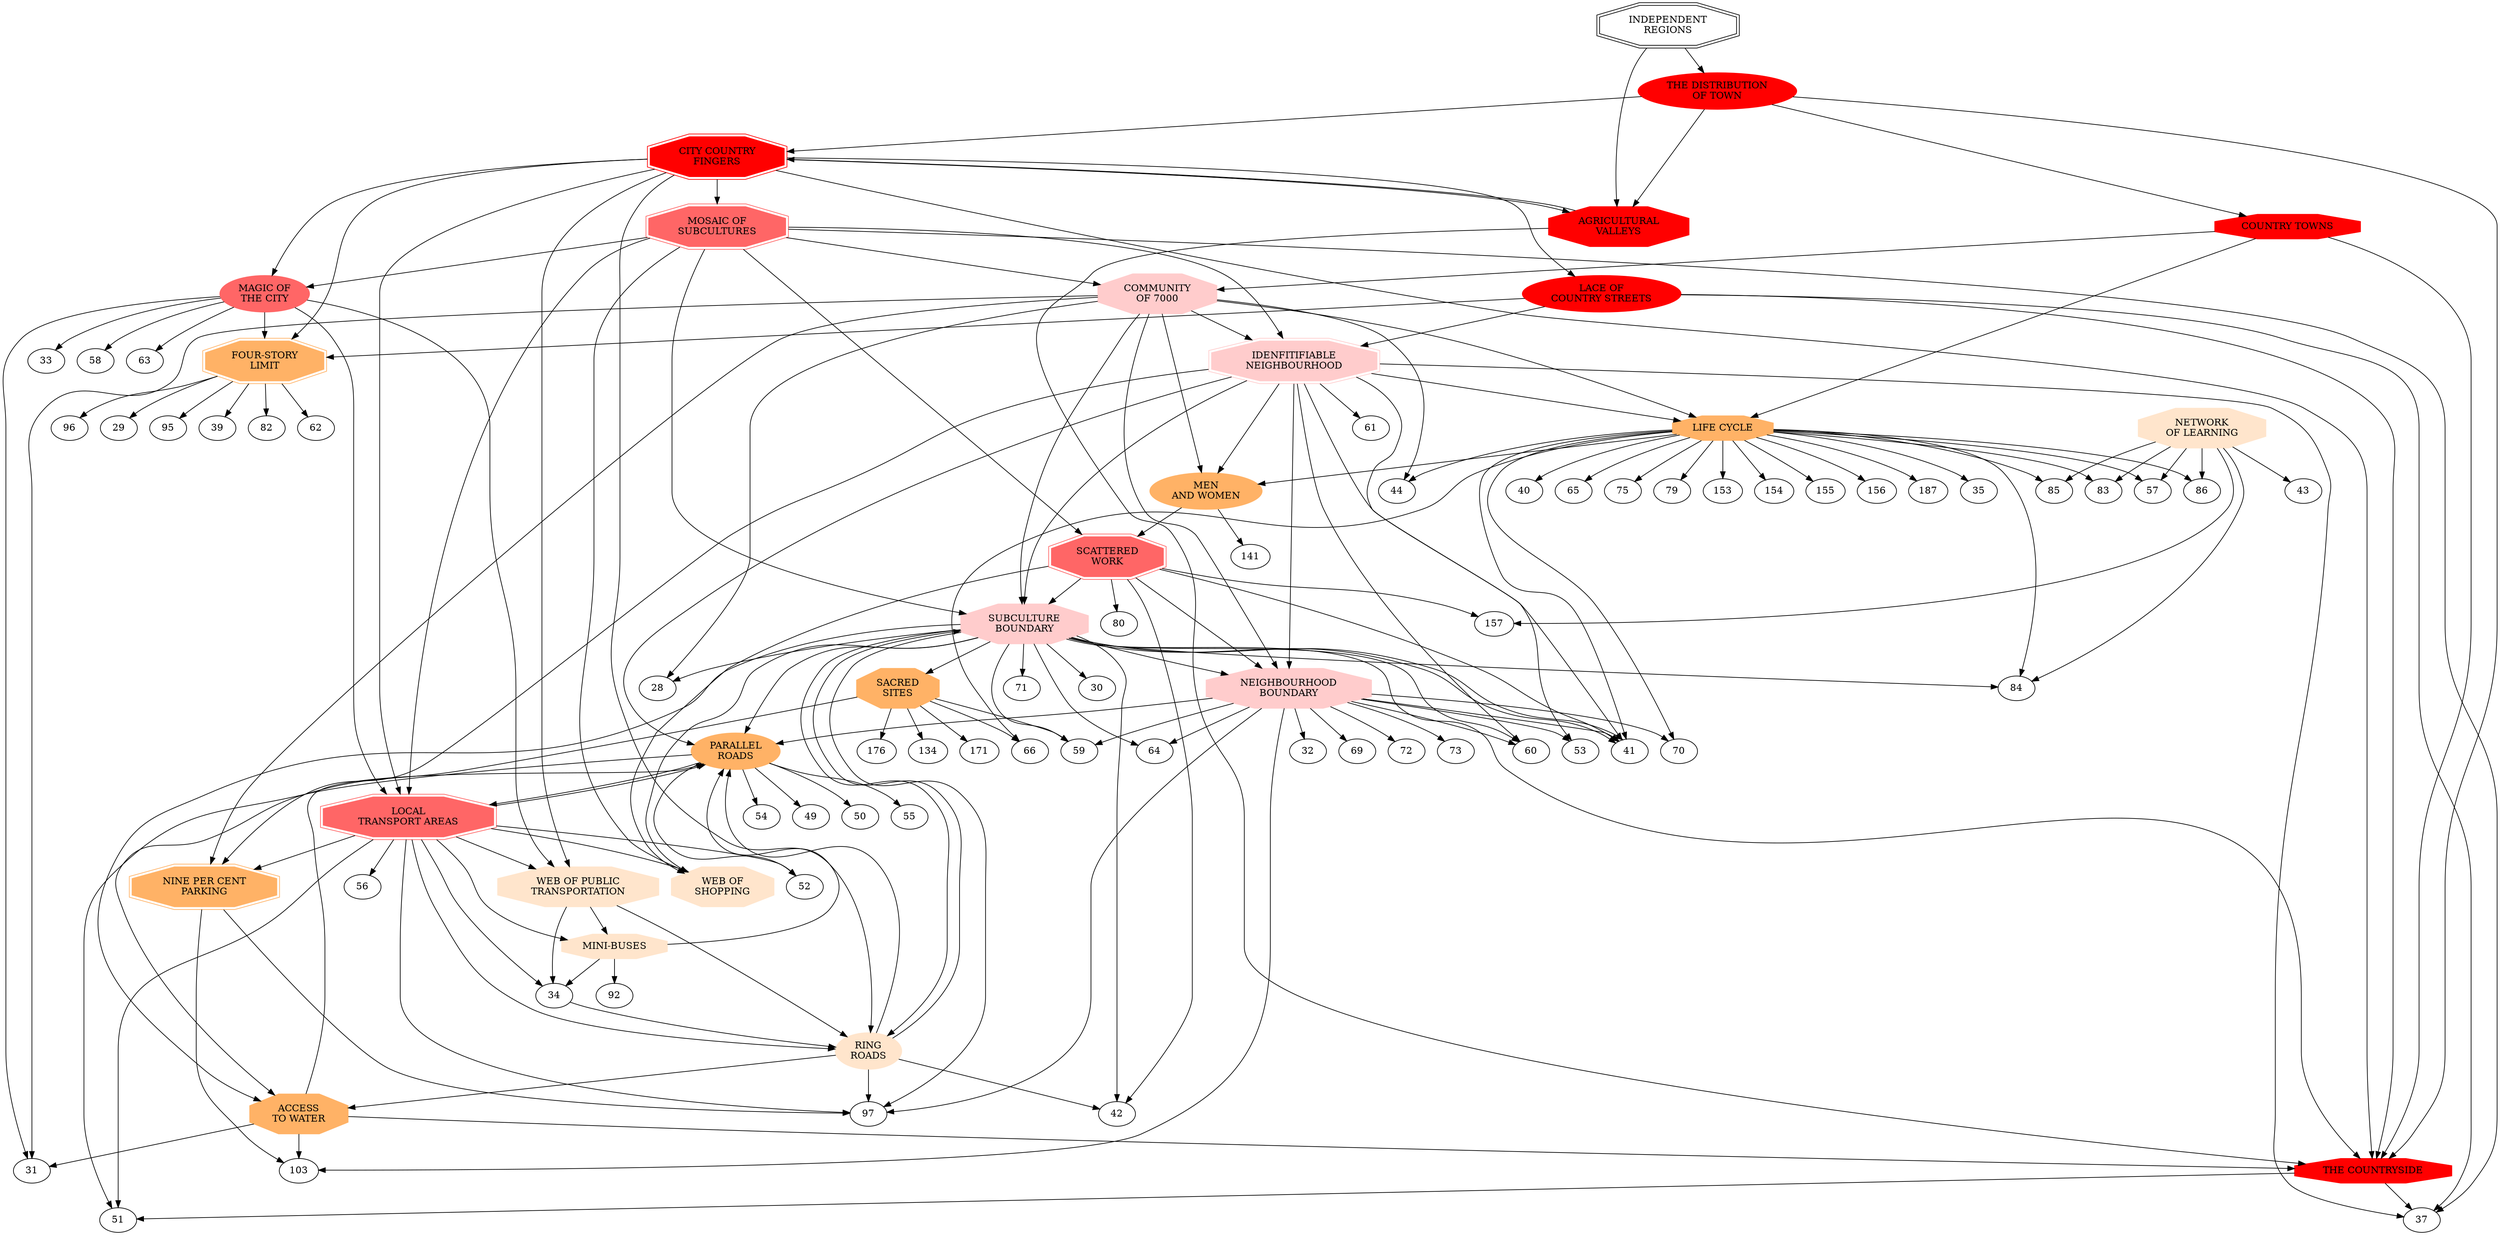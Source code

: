 digraph "A Pattern Language" {
  1   [ label=<INDEPENDENT<br/>REGIONS>,
        shape=doubleoctagon
      ]
  2   [ label=<THE DISTRIBUTION<br/>OF TOWN>,
        style=filled,
        color="#FF0000"
      ]
  3   [ label=<CITY COUNTRY<br/>FINGERS>,
        shape=doubleoctagon,
        style=filled,
        color="#FF0000"
      ]
  4   [ label=<AGRICULTURAL<br/>VALLEYS>,
        shape=octagon,
        style=filled,
        color="#FF0000"
      ]
  5   [ label=<LACE OF<br/>COUNTRY STREETS>,
        style=filled,
        color="#FF0000"
      ]
  6   [ label=<COUNTRY TOWNS>,
        shape=octagon,
        style=filled,
        color="#FF0000"
      ]
  7   [ label=<THE COUNTRYSIDE>,
        shape=octagon,
        style=filled,
        color="#FF0000"
      ]
  8   [ label=<MOSAIC OF<br/>SUBCULTURES>,
        shape=doubleoctagon,
        style=filled,
        color="#FF6666"
      ]
  9   [ label=<SCATTERED<br/>WORK>,
        shape=doubleoctagon,
        style=filled,
        color="#FF6666"
      ]
  10  [ label=<MAGIC OF<br/>THE CITY>,
        style=filled,
        color="#FF6666"
      ]
  11  [ label=<LOCAL<br/>TRANSPORT AREAS>,
        shape=doubleoctagon,
        style=filled,
        color="#FF6666"
      ]
  12  [ label=<COMMUNITY<br/>OF 7000>,
        shape=octagon,
        style=filled,
        color="#FFCCCC"
      ]
  13  [ label=<SUBCULTURE<br/>BOUNDARY>,
        shape=octagon,
        style=filled,
        color="#FFCCCC"
      ]
  14  [ label=<IDENFITIFIABLE<br/>NEIGHBOURHOOD>,
        shape=doubleoctagon,
        style=filled,
        color="#FFCCCC"
      ]
  15  [ label=<NEIGHBOURHOOD<br/>BOUNDARY>,
        shape=octagon,
        style=filled,
        color="#FFCCCC"
      ]
  16  [ label=<WEB OF PUBLIC<br/>TRANSPORTATION>,
        shape=octagon,
        style=filled,
        color="#FFE5CC"
      ]
  17  [ label=<RING<br/>ROADS>,
        style=filled,
        color="#FFE5CC"
      ]
  18  [ label=<NETWORK<br/>OF LEARNING>,
        shape=octagon,
        style=filled,
        color="#FFE5CC"
      ]
  19  [ label=<WEB OF<br/>SHOPPING>,
        shape=octagon,
        style=filled,
        color="#FFE5CC"
      ]
  20  [ label=<MINI-BUSES>,
        shape=octagon,
        style=filled,
        color="#FFE5CC"
      ]
  21  [ label=<FOUR-STORY<br/>LIMIT>,
        shape=doubleoctagon,
        style=filled,
        color="#FFB266"
      ]
  22  [ label=<NINE PER CENT<br/>PARKING>,
        shape=doubleoctagon,
        style=filled,
        color="#FFB266"
      ]

  23  [ label=<PARALLEL<br/>ROADS>,
        style=filled,
        color="#FFB266"
      ]

  24  [ label=<SACRED<br/>SITES>,
        shape=octagon,
        style=filled,
        color="#FFB266"
      ]

  25  [ label=<ACCESS<br/>TO WATER>,
        shape=octagon,
        style=filled,
        color="#FFB266"
      ]

  26  [ label=<LIFE CYCLE>,
        shape=octagon,
        style=filled,
        color="#FFB266"
      ]

  27  [ label=<MEN<br/>AND WOMEN>,
        style=filled,
        color="#FFB266"
      ]



// Outgoing edges for pattern 1
  1 -> 2
// As input:
  1 -> 4

// Outgoing edges for pattern 2
  2 -> 4
  2 -> 6
  2 -> 3
// As input:
  2 -> 7


// Outgoing edges for pattern 3
  3 -> 4
  3 -> 8
  3 -> 16
  3 -> 17
// As input:
  3 -> 5
  3 -> 7
  3 -> 10
  3 -> 11
  3 -> 21

// Outgoing edges for pattern 4
  4 -> 3
  4 -> 7

// Outgoing edges for pattern 5
  5 -> 7
  5 -> 14
  5 -> 37
// As input:
  5 -> 21

// Outgoing edges for pattern 6
  6 -> 12
  6 -> 26
  6 -> 7

// Outgoing edges for pattern 7
  7 -> 37
  7 -> 51

// Outgoing edges for pattern 8
  8 -> 12
  8 -> 14
  8 -> 37
  8 -> 13
// As input:
  8 -> 9
  8 -> 10
  8 -> 11
  8 -> 19

// Outgoing edges for pattern 9
  9 -> 13
  9 -> 42
  9 -> 15
  9 -> 41
  9 -> 157
  9 -> 80
// As input:
  9 -> 19

// Outgoing edges for pattern 10
  10 -> 11
  10 -> 31
  10 -> 16
  10 -> 33
  10 -> 58
  10 -> 63
// As input:
  10 -> 21

// Outgoing edges for pattern 11
  11 -> 23
  11 -> 51
  11 -> 52
  11 -> 56
  11 -> 17
  11 -> 22
  11 -> 97
  11 -> 34
// As input:
  11 -> 16
  11 -> 19
  11 -> 20

// Outgoing edges for pattern 12
  12 -> 13
  12 -> 14
  12 -> 28
  12 -> 31
  12 -> 44
// As input:
  12 -> 15
  12 -> 22
  12 -> 26
  12 -> 27

// Outgoing edges for pattern 13
  13 -> 7
  13 -> 24
  13 -> 25
  13 -> 59
  13 -> 60
  13 -> 64
  13 -> 71
  13 -> 17
  13 -> 23
  13 -> 41
  13 -> 42
  13 -> 84
  13 -> 97
  13 -> 30
  13 -> 41
  13 -> 28
// As input:
  13 -> 15
  13 -> 19

// Outgoing edges for pattern 14
  14 -> 53
  14 -> 15
  14 -> 23
  14 -> 60
  14 -> 61
  14 -> 37
  14 -> 41
// As input:
  14 -> 13
  14 -> 22
  14 -> 26
  14 -> 27

// Outgoing edges for pattern 15
  15 -> 53
  15 -> 23
  15 -> 41
  15 -> 59
  15 -> 60
  15 -> 97
  15 -> 103
  15 -> 32
  15 -> 64
  15 -> 69
  15 -> 70
  15 -> 72
  15 -> 73

// Outgoing edges for pattern 16
  16 -> 34
  16 -> 20
// As input:
  16 -> 17

// Outgoing edges for pattern 17
  17 -> 13
  17 -> 25
  17 -> 42
  17 -> 97
// As input:
  17 -> 23

// Outgoing edges for pattern 18
  18 -> 157
  18 -> 57
  18 -> 86
  18 -> 85
  18 -> 84
  18 -> 43
  18 -> 83

// Outgoing edges for pattern 19
// NONE

// Outgoing edges for pattern 20
  20 -> 23
  20 -> 34
  20 -> 92

// Outgoing edges for pattern 21
  21 -> 96
  21 -> 29
  21 -> 95
  21 -> 39
  21 -> 82
  21 -> 62

// Outgoing edges for pattern 22
  22 -> 97
  22 -> 103

// Outgoing edges for pattern 23
  23 -> 11
  23 -> 49
  23 -> 51
  23 -> 50
  23 -> 52
  23 -> 55
  23 -> 54

// Outgoing edges for pattern 24
  24 -> 59
  24 -> 134
  24 -> 171
  24 -> 176
  24 -> 66
// As input:
  24 -> 25

// Outgoing edges for pattern 25
  25 -> 31
  25 -> 7
  25 -> 23
  25 -> 103

// Outgoing edges for pattern 26
  26 -> 66
  26 -> 35
  26 -> 40
  26 -> 41
  26 -> 44
  26 -> 57
  26 -> 65
  26 -> 70
  26 -> 75
  26 -> 79
  26 -> 83
  26 -> 84
  26 -> 85
  26 -> 86
  26 -> 153
  26 -> 154
  26 -> 155
  26 -> 156
  26 -> 187
// As input:
  26 -> 27

// Outgoing edges for pattern 27
  27 -> 9
  27 -> 141

// Outgoing edges for pattern 34
// As input:
  34 -> 17

}
